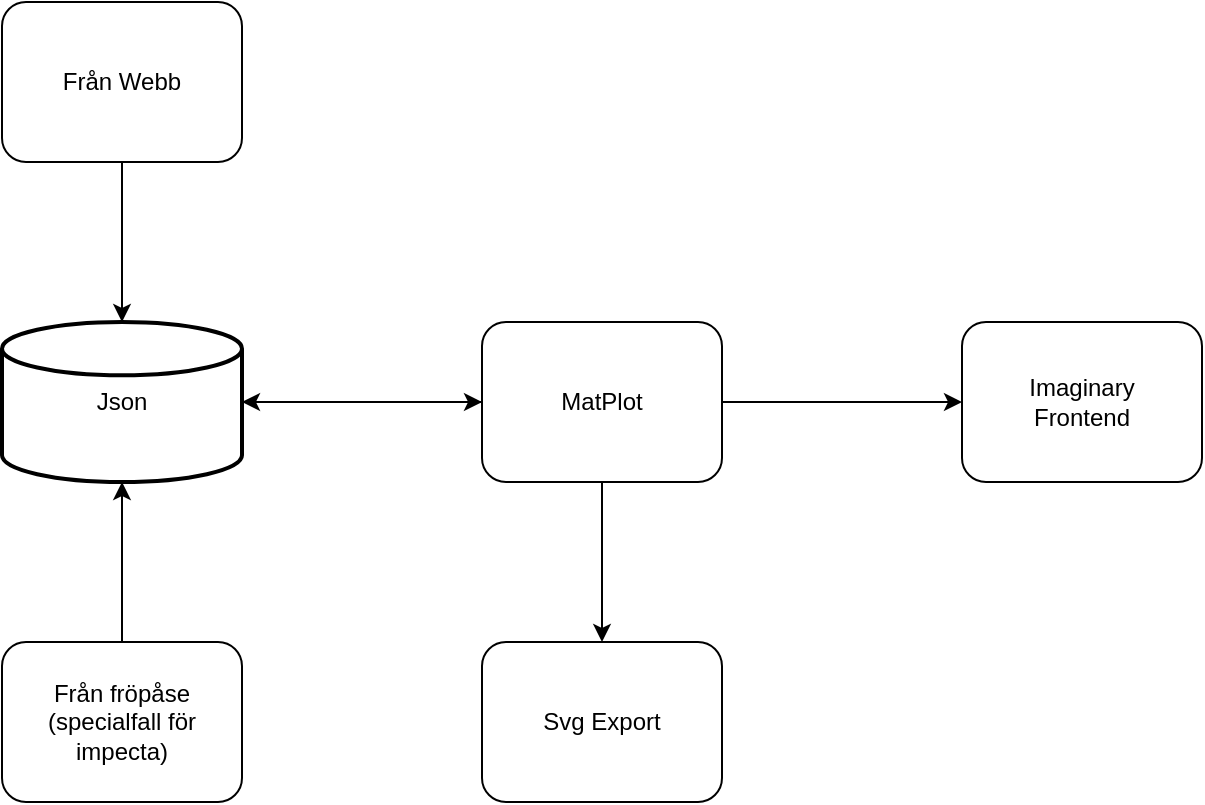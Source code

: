 <mxfile>
    <diagram id="_Aa_FDap7yHnvffqqrna" name="Page-1">
        <mxGraphModel dx="1216" dy="646" grid="1" gridSize="10" guides="1" tooltips="1" connect="1" arrows="1" fold="1" page="1" pageScale="1" pageWidth="827" pageHeight="1169" math="0" shadow="0">
            <root>
                <mxCell id="0"/>
                <mxCell id="1" parent="0"/>
                <mxCell id="10" value="" style="edgeStyle=none;html=1;" edge="1" parent="1" source="2" target="3">
                    <mxGeometry relative="1" as="geometry"/>
                </mxCell>
                <mxCell id="2" value="Från Webb" style="rounded=1;whiteSpace=wrap;html=1;" parent="1" vertex="1">
                    <mxGeometry x="40" y="80" width="120" height="80" as="geometry"/>
                </mxCell>
                <mxCell id="8" style="edgeStyle=none;html=1;entryX=0;entryY=0.5;entryDx=0;entryDy=0;" edge="1" parent="1" source="3" target="5">
                    <mxGeometry relative="1" as="geometry"/>
                </mxCell>
                <mxCell id="3" value="Json" style="strokeWidth=2;html=1;shape=mxgraph.flowchart.database;whiteSpace=wrap;" vertex="1" parent="1">
                    <mxGeometry x="40" y="240" width="120" height="80" as="geometry"/>
                </mxCell>
                <mxCell id="11" value="" style="edgeStyle=none;html=1;" edge="1" parent="1" source="4" target="3">
                    <mxGeometry relative="1" as="geometry"/>
                </mxCell>
                <mxCell id="4" value="Från fröpåse&lt;br&gt;(specialfall för impecta)" style="rounded=1;whiteSpace=wrap;html=1;" vertex="1" parent="1">
                    <mxGeometry x="40" y="400" width="120" height="80" as="geometry"/>
                </mxCell>
                <mxCell id="7" value="" style="edgeStyle=none;html=1;" edge="1" parent="1" source="5" target="6">
                    <mxGeometry relative="1" as="geometry"/>
                </mxCell>
                <mxCell id="9" style="edgeStyle=none;html=1;" edge="1" parent="1" source="5">
                    <mxGeometry relative="1" as="geometry">
                        <mxPoint x="160" y="280" as="targetPoint"/>
                    </mxGeometry>
                </mxCell>
                <mxCell id="14" value="" style="edgeStyle=none;html=1;" edge="1" parent="1" source="5" target="13">
                    <mxGeometry relative="1" as="geometry"/>
                </mxCell>
                <mxCell id="5" value="MatPlot" style="rounded=1;whiteSpace=wrap;html=1;" vertex="1" parent="1">
                    <mxGeometry x="280" y="240" width="120" height="80" as="geometry"/>
                </mxCell>
                <mxCell id="6" value="Svg Export" style="rounded=1;whiteSpace=wrap;html=1;" vertex="1" parent="1">
                    <mxGeometry x="280" y="400" width="120" height="80" as="geometry"/>
                </mxCell>
                <mxCell id="13" value="Imaginary&lt;br&gt;Frontend" style="rounded=1;whiteSpace=wrap;html=1;" vertex="1" parent="1">
                    <mxGeometry x="520" y="240" width="120" height="80" as="geometry"/>
                </mxCell>
            </root>
        </mxGraphModel>
    </diagram>
</mxfile>